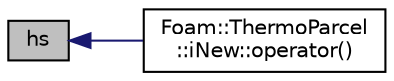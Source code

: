 digraph "hs"
{
  bgcolor="transparent";
  edge [fontname="Helvetica",fontsize="10",labelfontname="Helvetica",labelfontsize="10"];
  node [fontname="Helvetica",fontsize="10",shape=record];
  rankdir="LR";
  Node90 [label="hs",height=0.2,width=0.4,color="black", fillcolor="grey75", style="filled", fontcolor="black"];
  Node90 -> Node91 [dir="back",color="midnightblue",fontsize="10",style="solid",fontname="Helvetica"];
  Node91 [label="Foam::ThermoParcel\l::iNew::operator()",height=0.2,width=0.4,color="black",URL="$a25077.html#a9c815e5c48b66bcc09b01261b8484a7d"];
}
